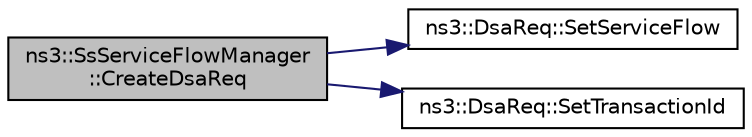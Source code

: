 digraph "ns3::SsServiceFlowManager::CreateDsaReq"
{
 // LATEX_PDF_SIZE
  edge [fontname="Helvetica",fontsize="10",labelfontname="Helvetica",labelfontsize="10"];
  node [fontname="Helvetica",fontsize="10",shape=record];
  rankdir="LR";
  Node1 [label="ns3::SsServiceFlowManager\l::CreateDsaReq",height=0.2,width=0.4,color="black", fillcolor="grey75", style="filled", fontcolor="black",tooltip="Create DSA request."];
  Node1 -> Node2 [color="midnightblue",fontsize="10",style="solid",fontname="Helvetica"];
  Node2 [label="ns3::DsaReq::SetServiceFlow",height=0.2,width=0.4,color="black", fillcolor="white", style="filled",URL="$classns3_1_1_dsa_req.html#acdb15a943844799b0867e0a4548f3a73",tooltip="specify a service flow to be requested by this message"];
  Node1 -> Node3 [color="midnightblue",fontsize="10",style="solid",fontname="Helvetica"];
  Node3 [label="ns3::DsaReq::SetTransactionId",height=0.2,width=0.4,color="black", fillcolor="white", style="filled",URL="$classns3_1_1_dsa_req.html#a41a82c7130a5c6b082fe10665f1c94fe",tooltip="set the transaction ID"];
}
